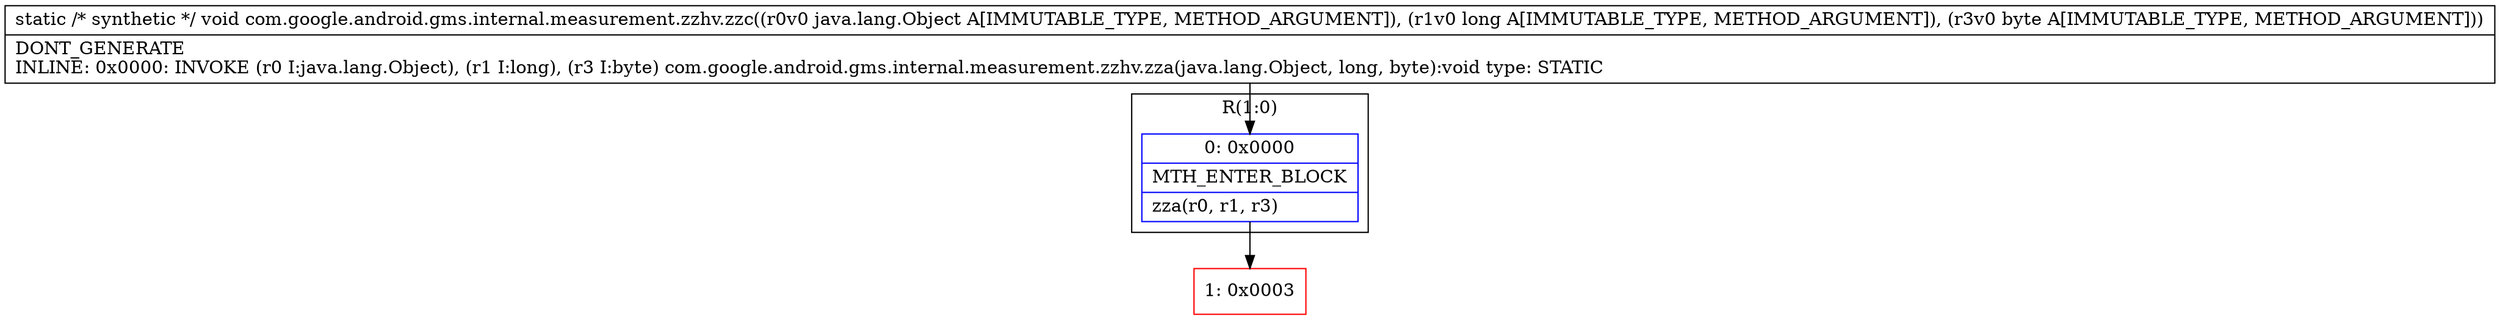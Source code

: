 digraph "CFG forcom.google.android.gms.internal.measurement.zzhv.zzc(Ljava\/lang\/Object;JB)V" {
subgraph cluster_Region_665542305 {
label = "R(1:0)";
node [shape=record,color=blue];
Node_0 [shape=record,label="{0\:\ 0x0000|MTH_ENTER_BLOCK\l|zza(r0, r1, r3)\l}"];
}
Node_1 [shape=record,color=red,label="{1\:\ 0x0003}"];
MethodNode[shape=record,label="{static \/* synthetic *\/ void com.google.android.gms.internal.measurement.zzhv.zzc((r0v0 java.lang.Object A[IMMUTABLE_TYPE, METHOD_ARGUMENT]), (r1v0 long A[IMMUTABLE_TYPE, METHOD_ARGUMENT]), (r3v0 byte A[IMMUTABLE_TYPE, METHOD_ARGUMENT]))  | DONT_GENERATE\lINLINE: 0x0000: INVOKE  (r0 I:java.lang.Object), (r1 I:long), (r3 I:byte) com.google.android.gms.internal.measurement.zzhv.zza(java.lang.Object, long, byte):void type: STATIC\l}"];
MethodNode -> Node_0;
Node_0 -> Node_1;
}

